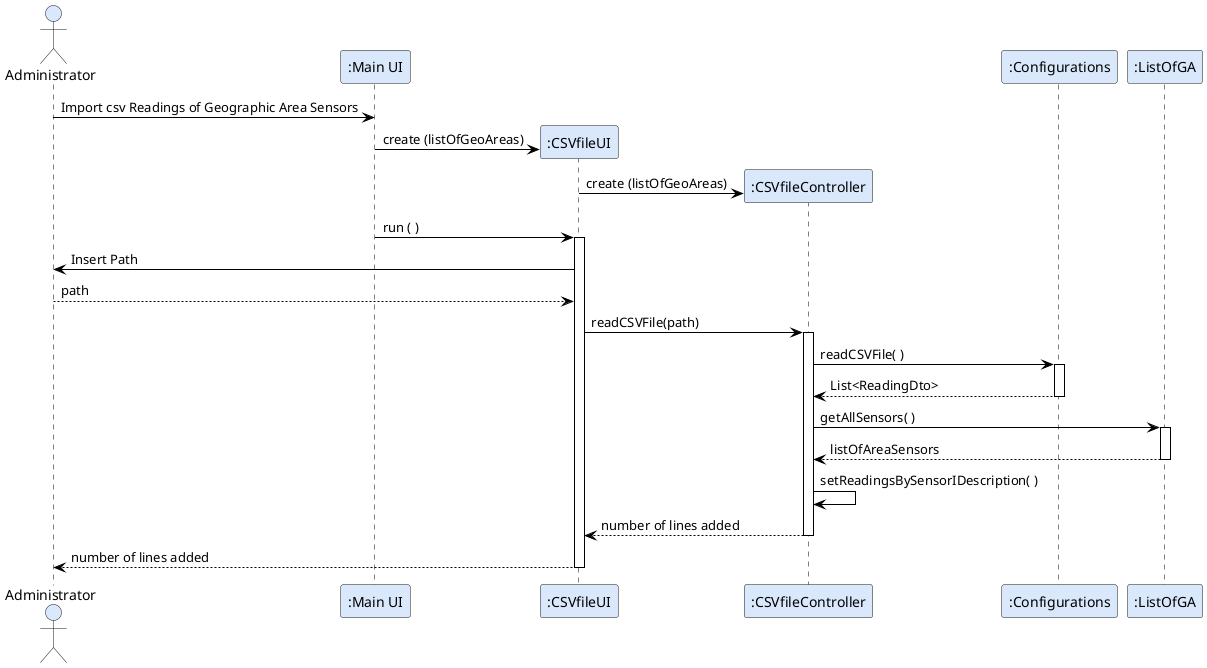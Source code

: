 @startuml

actor "Administrator" as P #DAE8FC
participant ":Main UI" as M #DAE8FC
participant ":CSVfileUI" as U #DAE8FC
participant ":CSVfileController" as C #DAE8FC
participant ":Configurations" as CO #DAE8FC
participant ":ListOfGA" as LGA #DAE8FC

skinparam actor {
	BorderColor 6C8EBF
}

skinparam participant {
	BorderColor 6C8EBF
}

skinparam shadowing false

skinparam sequence {
	ArrowColor BLACK
	ActorBorderColor DeepSkyBlue
	LifeLineBorderColor BLACK
}


P -> M: Import csv Readings of Geographic Area Sensors
create U
M -> U: create (listOfGeoAreas)

create C
U -> C: create (listOfGeoAreas)
M -> U: run ( )
activate U

U -> P: Insert Path
P --> U: path
U -> C: readCSVFile(path)
activate C


C-> CO: readCSVFile( )
activate CO

CO --> C:  List<ReadingDto>
deactivate CO

C -> LGA: getAllSensors( )
activate LGA

LGA --> C: listOfAreaSensors
deactivate LGA

C -> C: setReadingsBySensorIDescription( )

C --> U: number of lines added
deactivate C

U --> P: number of lines added
deactivate U

@enduml

